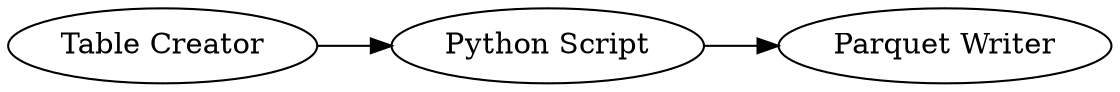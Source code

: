 digraph {
	5 -> 6
	4 -> 5
	5 [label="Python Script"]
	4 [label="Table Creator"]
	6 [label="Parquet Writer"]
	rankdir=LR
}
